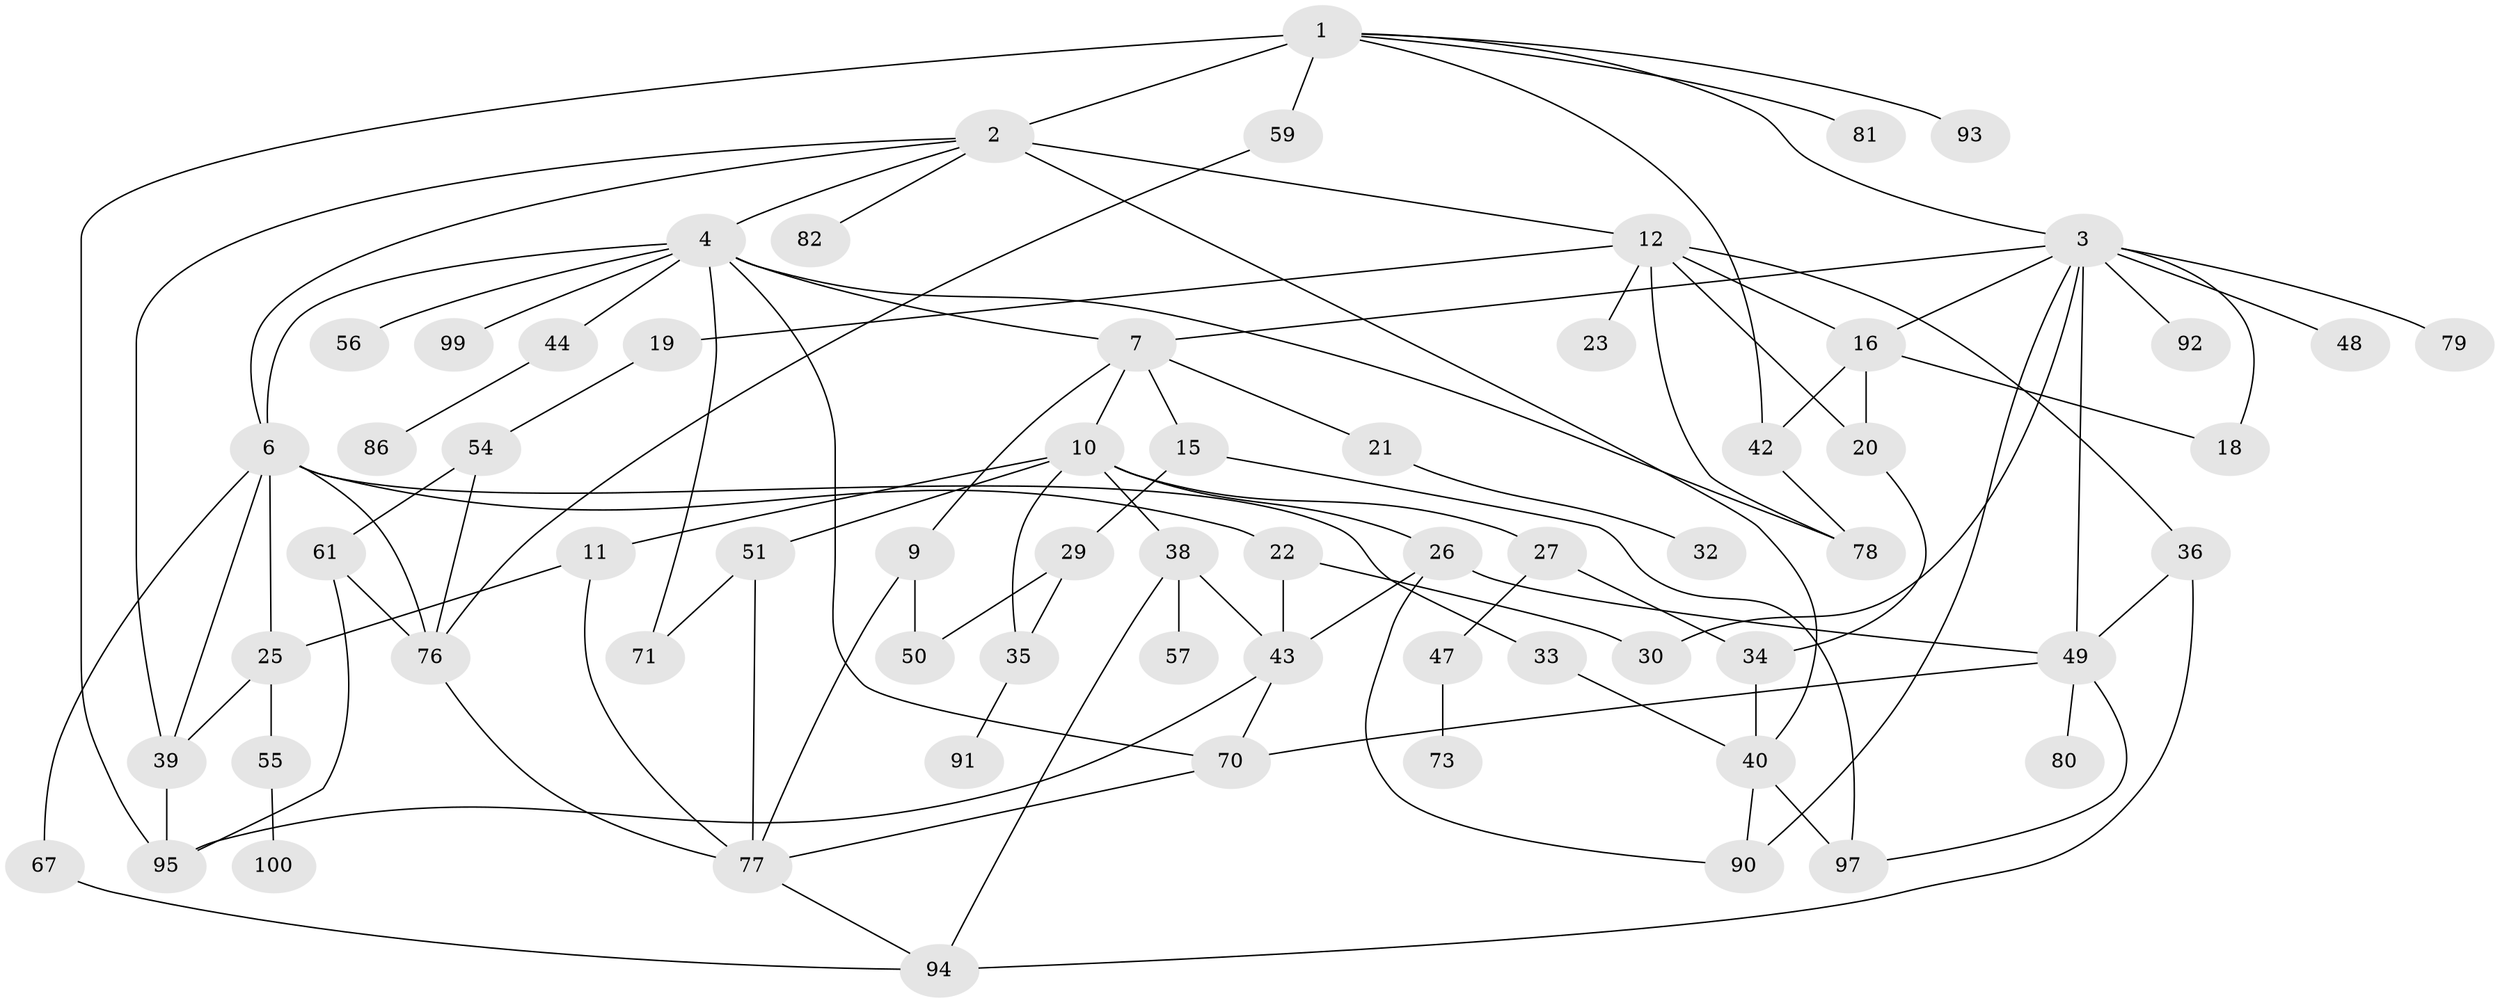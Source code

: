 // Generated by graph-tools (version 1.1) at 2025/51/02/27/25 19:51:40]
// undirected, 66 vertices, 106 edges
graph export_dot {
graph [start="1"]
  node [color=gray90,style=filled];
  1 [super="+31"];
  2 [super="+5"];
  3 [super="+28"];
  4 [super="+41"];
  6 [super="+17"];
  7 [super="+8"];
  9 [super="+14"];
  10 [super="+24"];
  11;
  12 [super="+13"];
  15 [super="+62"];
  16 [super="+46"];
  18;
  19 [super="+72"];
  20 [super="+37"];
  21 [super="+66"];
  22;
  23;
  25 [super="+63"];
  26;
  27 [super="+87"];
  29 [super="+88"];
  30;
  32;
  33 [super="+75"];
  34;
  35 [super="+53"];
  36 [super="+68"];
  38 [super="+64"];
  39 [super="+85"];
  40 [super="+60"];
  42;
  43 [super="+52"];
  44 [super="+45"];
  47;
  48;
  49 [super="+74"];
  50;
  51;
  54 [super="+69"];
  55 [super="+65"];
  56;
  57 [super="+58"];
  59;
  61 [super="+83"];
  67;
  70 [super="+84"];
  71;
  73;
  76 [super="+89"];
  77 [super="+98"];
  78;
  79;
  80;
  81;
  82;
  86;
  90;
  91;
  92;
  93;
  94;
  95 [super="+96"];
  97;
  99;
  100;
  1 -- 2 [weight=2];
  1 -- 3;
  1 -- 42;
  1 -- 81;
  1 -- 59;
  1 -- 93;
  1 -- 95;
  2 -- 4;
  2 -- 12;
  2 -- 39;
  2 -- 40;
  2 -- 82;
  2 -- 6;
  3 -- 16;
  3 -- 30;
  3 -- 48;
  3 -- 90;
  3 -- 49;
  3 -- 18;
  3 -- 92;
  3 -- 79;
  3 -- 7;
  4 -- 6;
  4 -- 7;
  4 -- 56;
  4 -- 71;
  4 -- 99;
  4 -- 78;
  4 -- 70;
  4 -- 44;
  6 -- 22;
  6 -- 25;
  6 -- 67;
  6 -- 76 [weight=2];
  6 -- 33;
  6 -- 39;
  7 -- 15;
  7 -- 21;
  7 -- 9;
  7 -- 10;
  9 -- 50;
  9 -- 77;
  10 -- 11;
  10 -- 38;
  10 -- 35;
  10 -- 26;
  10 -- 51;
  10 -- 27;
  11 -- 25;
  11 -- 77;
  12 -- 20;
  12 -- 16;
  12 -- 19;
  12 -- 36;
  12 -- 23;
  12 -- 78;
  15 -- 29;
  15 -- 97;
  16 -- 18;
  16 -- 42;
  16 -- 20;
  19 -- 54;
  20 -- 34;
  21 -- 32 [weight=2];
  22 -- 43;
  22 -- 30;
  25 -- 55;
  25 -- 39;
  26 -- 90;
  26 -- 49;
  26 -- 43;
  27 -- 34;
  27 -- 47;
  29 -- 50;
  29 -- 35;
  33 -- 40;
  34 -- 40;
  35 -- 91;
  36 -- 49;
  36 -- 94;
  38 -- 57;
  38 -- 94;
  38 -- 43;
  39 -- 95;
  40 -- 90;
  40 -- 97;
  42 -- 78;
  43 -- 95;
  43 -- 70;
  44 -- 86;
  47 -- 73;
  49 -- 80;
  49 -- 97;
  49 -- 70;
  51 -- 77;
  51 -- 71;
  54 -- 61;
  54 -- 76;
  55 -- 100;
  59 -- 76;
  61 -- 76 [weight=2];
  61 -- 95;
  67 -- 94;
  70 -- 77;
  76 -- 77;
  77 -- 94;
}
